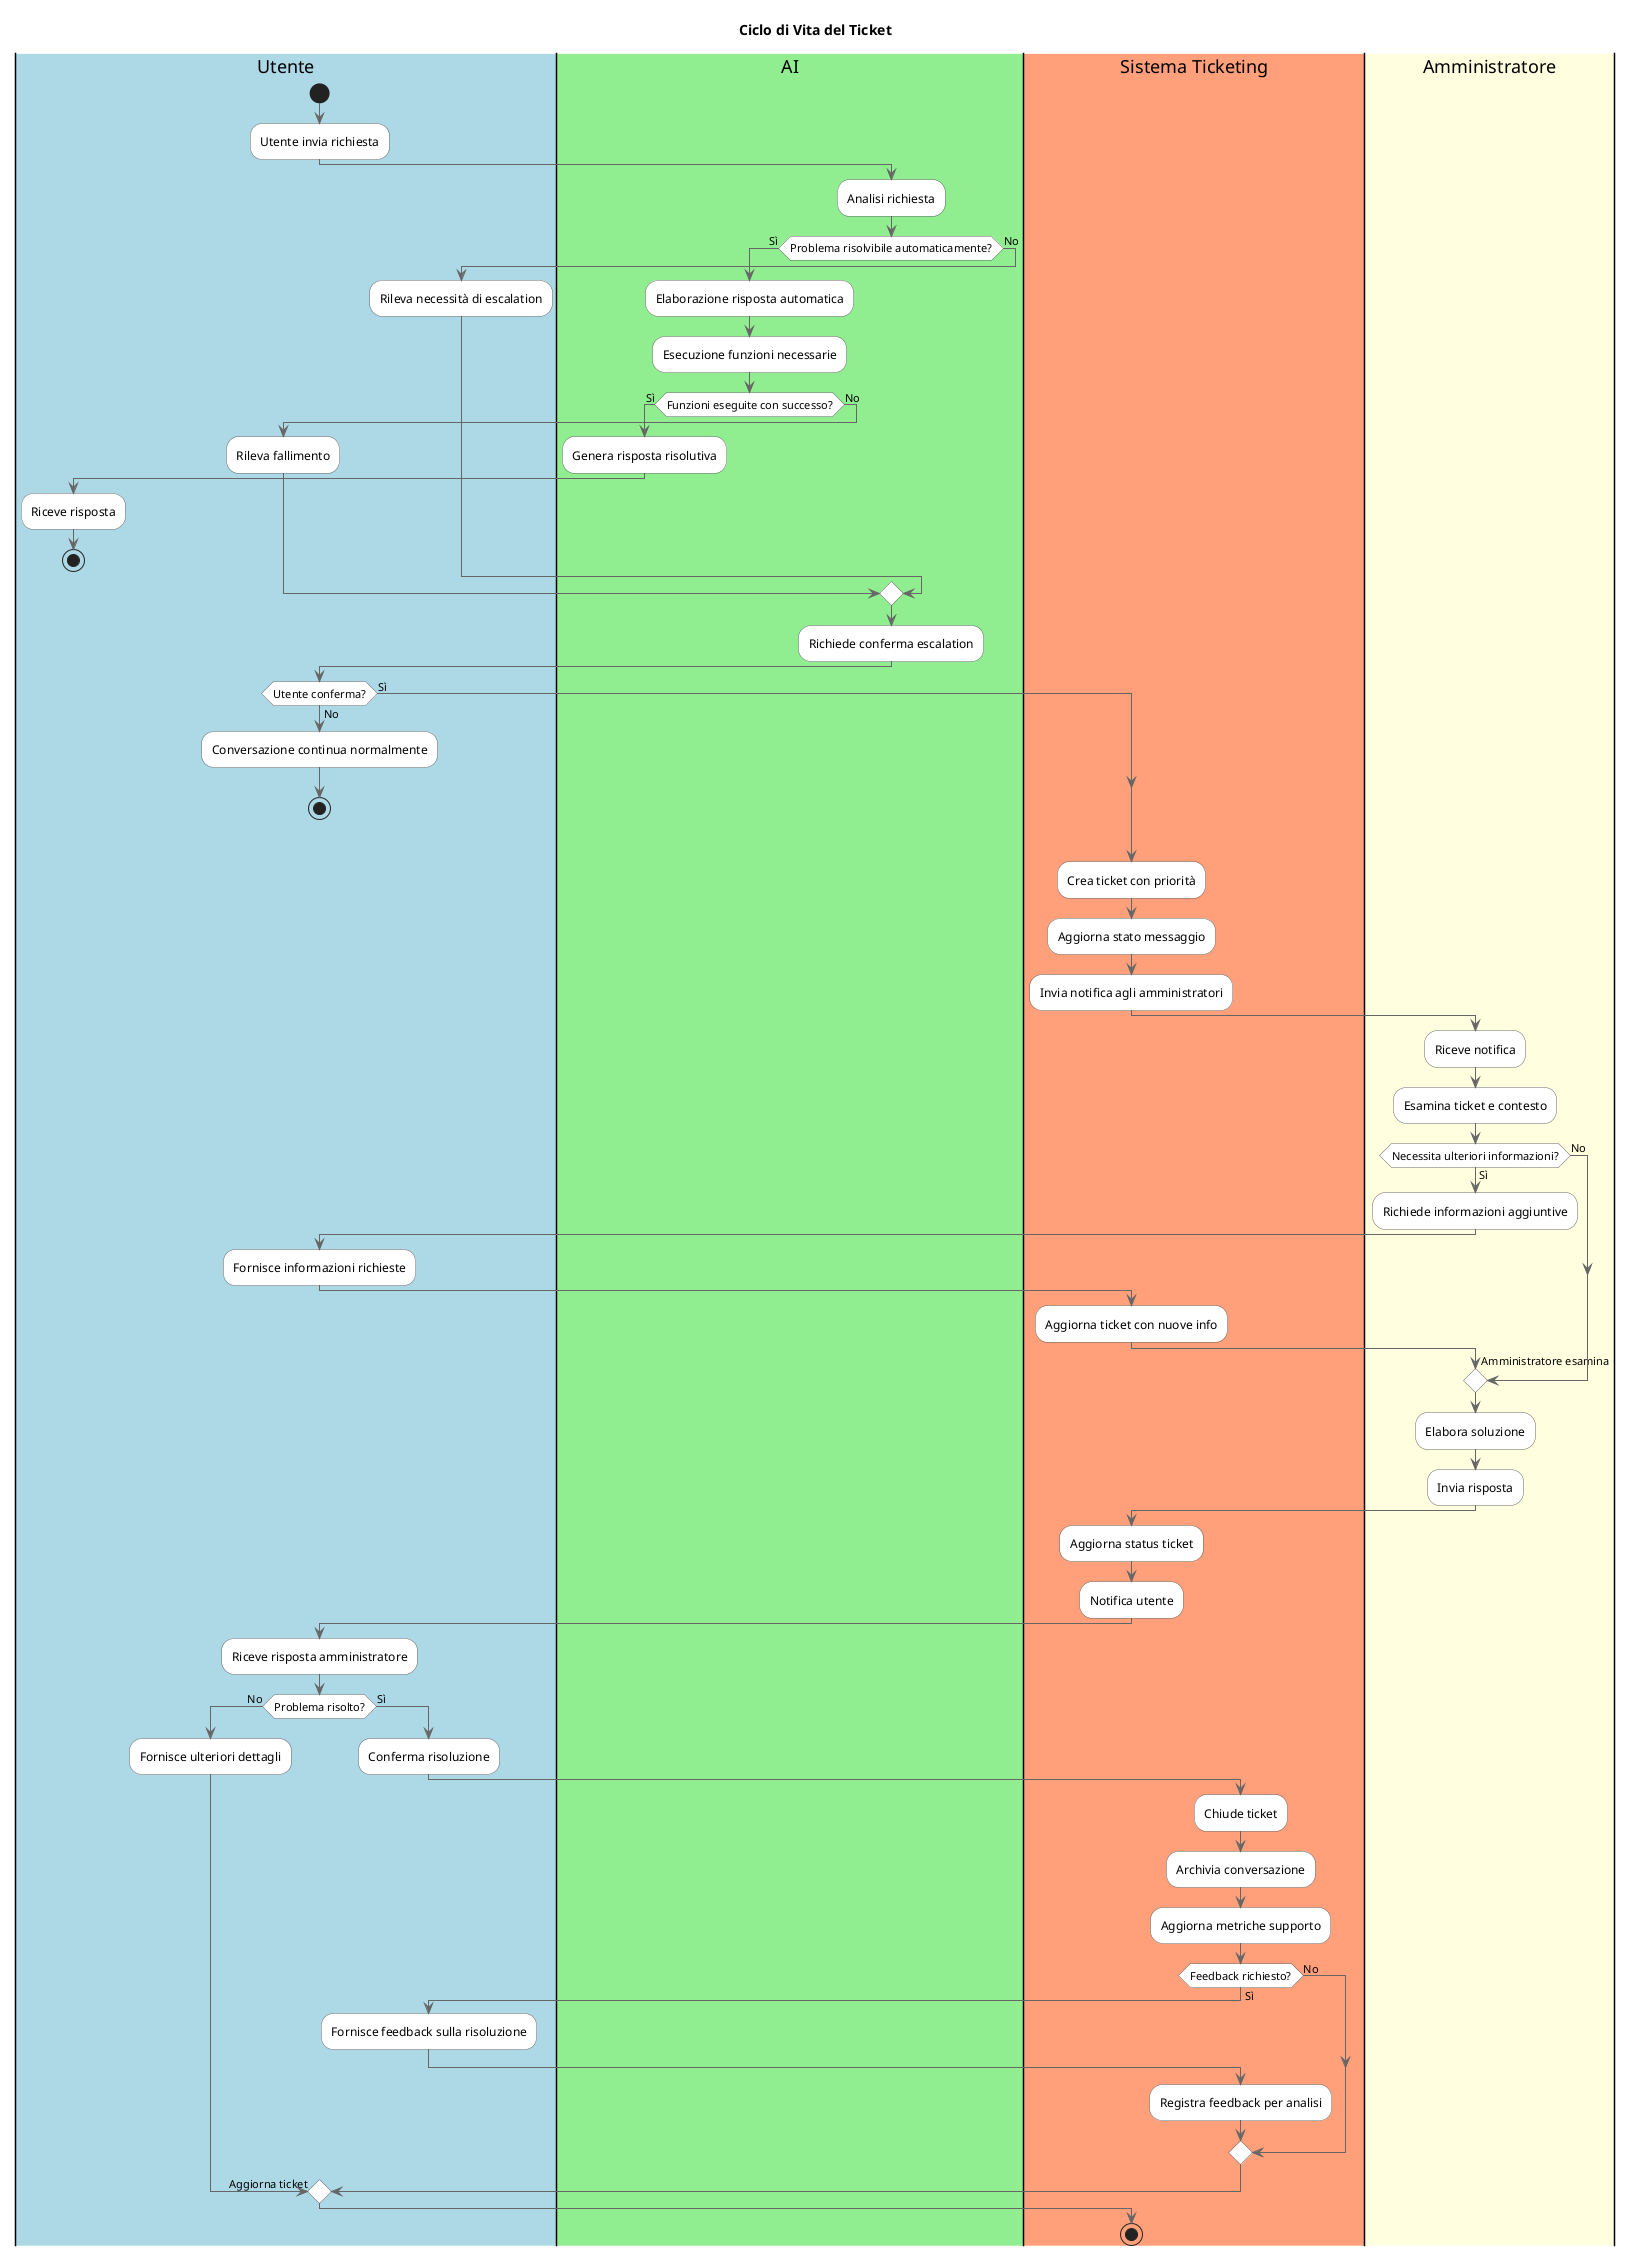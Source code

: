 @startuml Ticket Lifecycle Activity Diagram
skinparam ActivityBackgroundColor White
skinparam ActivityBorderColor #666666
skinparam ArrowColor #666666

title Ciclo di Vita del Ticket

|#LightBlue|Utente|
|#LightGreen|AI|
|#LightSalmon|Sistema Ticketing|
|#LightYellow|Amministratore|

|Utente|
start
:Utente invia richiesta;

|AI|
:Analisi richiesta;

if (Problema risolvibile automaticamente?) then (Sì)
  :Elaborazione risposta automatica;
  :Esecuzione funzioni necessarie;
  
  if (Funzioni eseguite con successo?) then (Sì)
    :Genera risposta risolutiva;
    |Utente|
    :Riceve risposta;
    stop
  else (No)
    :Rileva fallimento;
    ->Escalation;
  endif
else (No)
  :Rileva necessità di escalation;
endif

|AI|
:Richiede conferma escalation;

|Utente|
if (Utente conferma?) then (No)
  :Conversazione continua normalmente;
  stop
else (Sì)
endif

|Sistema Ticketing|
:Crea ticket con priorità;
:Aggiorna stato messaggio;
:Invia notifica agli amministratori;

|Amministratore|
:Riceve notifica;
:Esamina ticket e contesto;

|Amministratore|
if (Necessita ulteriori informazioni?) then (Sì)
  :Richiede informazioni aggiuntive;
  
  |Utente|
  :Fornisce informazioni richieste;
  
  |Sistema Ticketing|
  :Aggiorna ticket con nuove info;
  ->Amministratore esamina;
else (No)
endif

|Amministratore|
:Elabora soluzione;
:Invia risposta;

|Sistema Ticketing|
:Aggiorna status ticket;
:Notifica utente;

|Utente|
:Riceve risposta amministratore;

if (Problema risolto?) then (No)
  :Fornisce ulteriori dettagli;
  ->Aggiorna ticket;
else (Sì)
  :Conferma risoluzione;
  
  |Sistema Ticketing|
  :Chiude ticket;
  :Archivia conversazione;
  :Aggiorna metriche supporto;
  
  if (Feedback richiesto?) then (Sì)
    |Utente|
    :Fornisce feedback sulla risoluzione;
    
    |Sistema Ticketing|
    :Registra feedback per analisi;
  else (No)
  endif
endif

|Sistema Ticketing|
stop

@enduml
